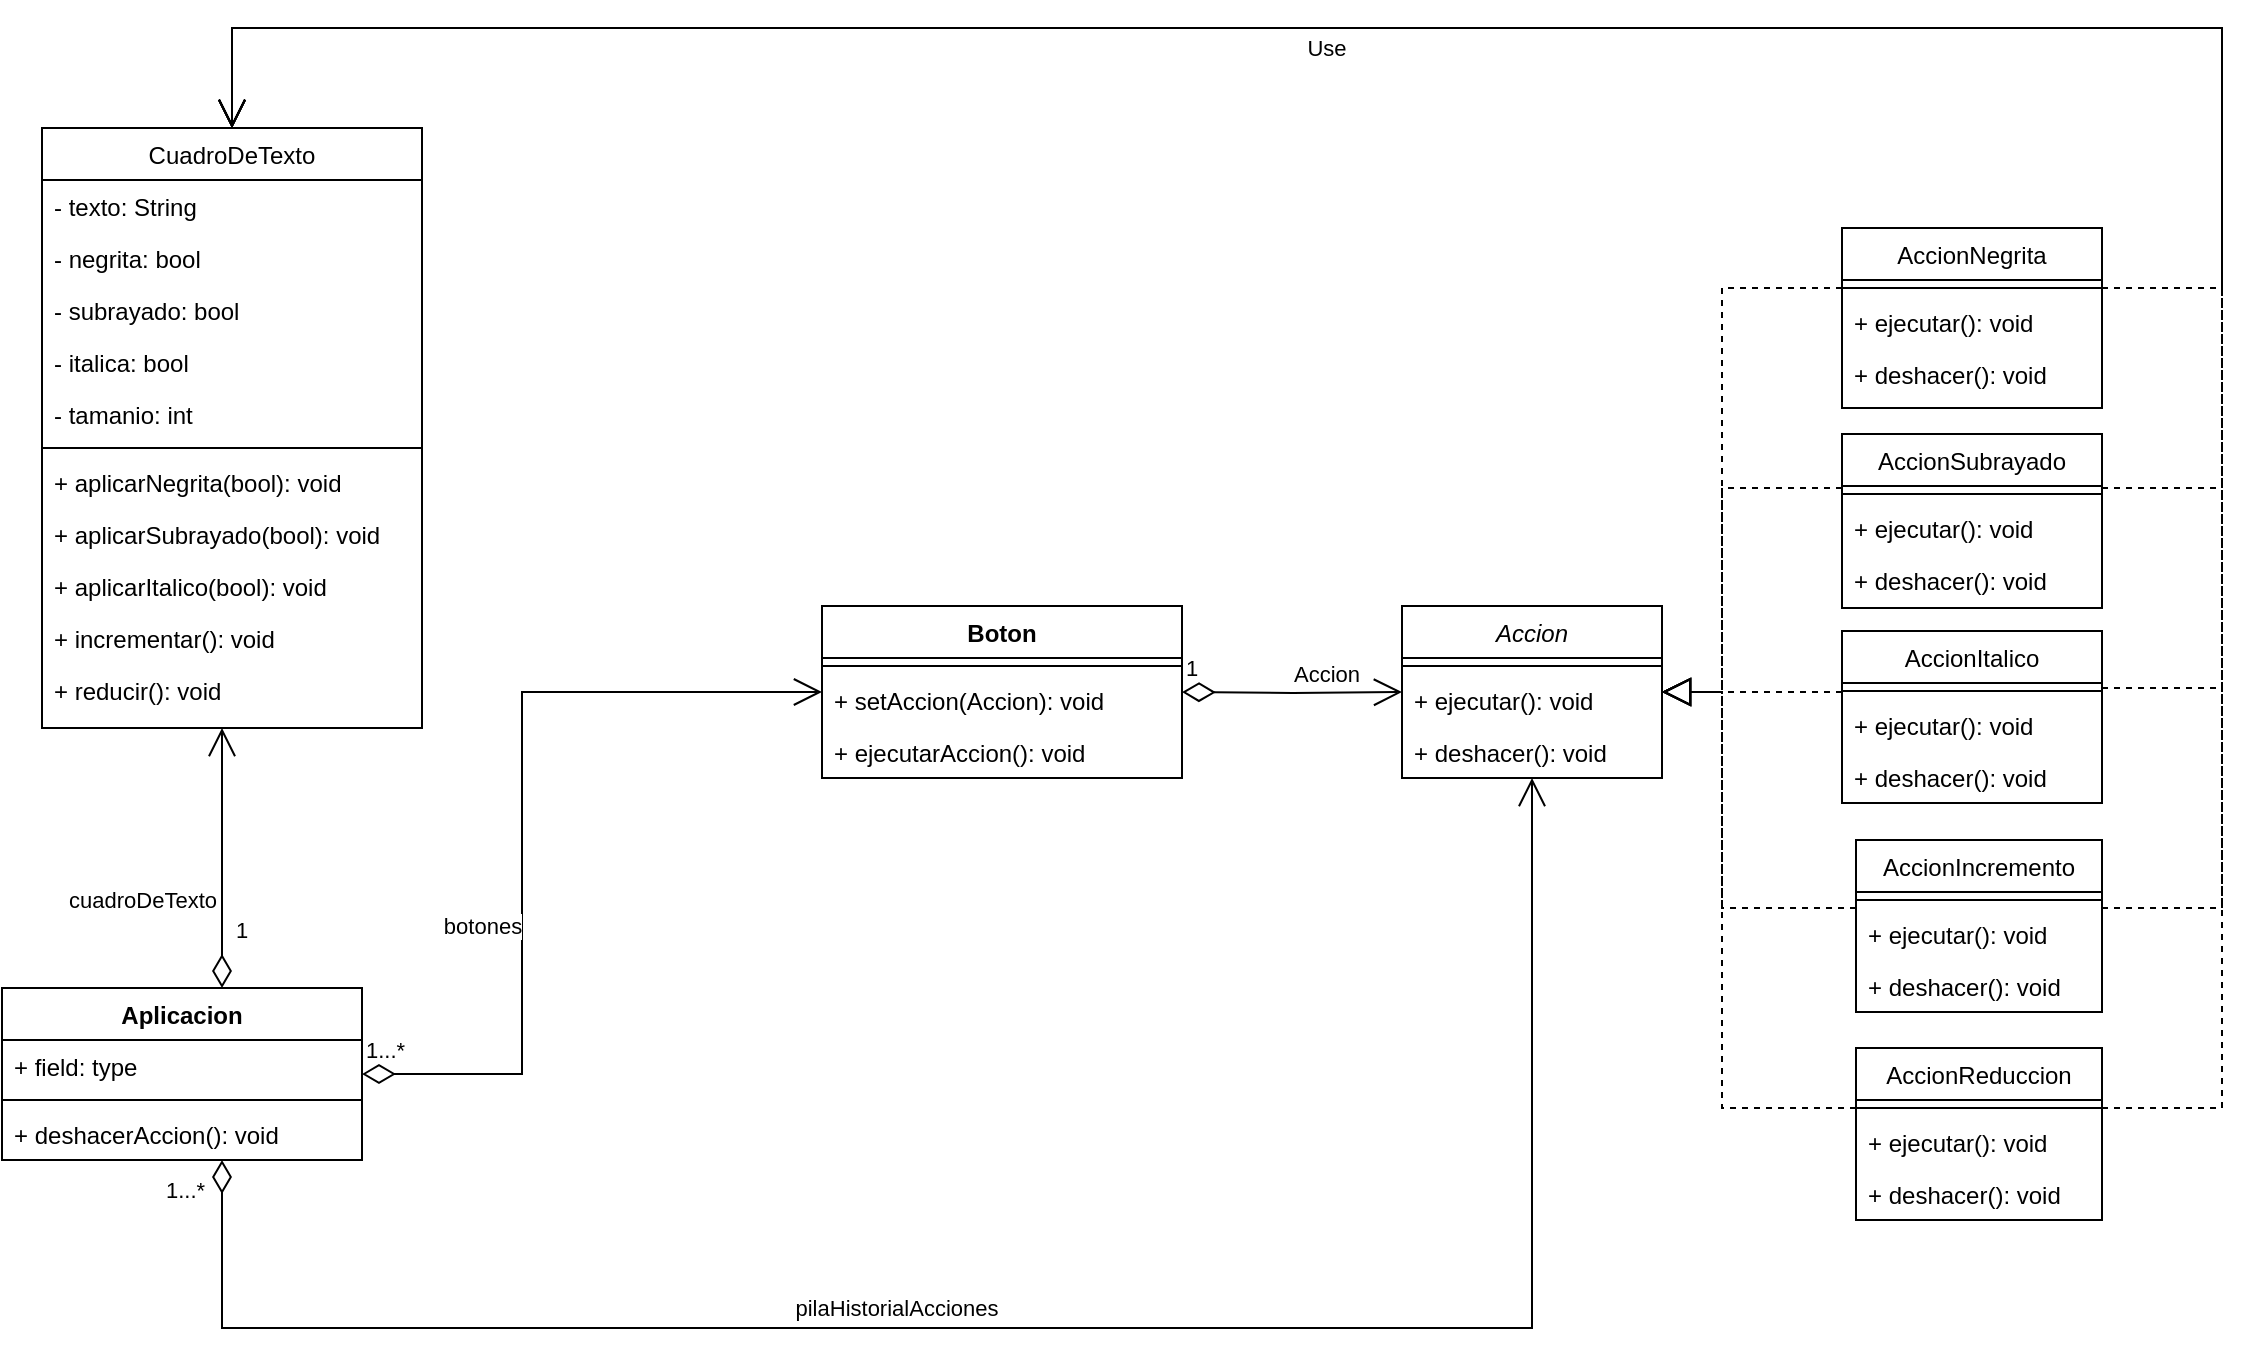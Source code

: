 <mxfile version="24.4.2" type="device">
  <diagram id="C5RBs43oDa-KdzZeNtuy" name="Page-1">
    <mxGraphModel dx="2181" dy="1889" grid="1" gridSize="10" guides="1" tooltips="1" connect="1" arrows="1" fold="1" page="1" pageScale="1" pageWidth="827" pageHeight="1169" math="0" shadow="0">
      <root>
        <mxCell id="WIyWlLk6GJQsqaUBKTNV-0" />
        <mxCell id="WIyWlLk6GJQsqaUBKTNV-1" parent="WIyWlLk6GJQsqaUBKTNV-0" />
        <mxCell id="zkfFHV4jXpPFQw0GAbJ--0" value="Accion" style="swimlane;fontStyle=2;align=center;verticalAlign=top;childLayout=stackLayout;horizontal=1;startSize=26;horizontalStack=0;resizeParent=1;resizeLast=0;collapsible=1;marginBottom=0;rounded=0;shadow=0;strokeWidth=1;" parent="WIyWlLk6GJQsqaUBKTNV-1" vertex="1">
          <mxGeometry x="480" y="139" width="130" height="86" as="geometry">
            <mxRectangle x="230" y="140" width="160" height="26" as="alternateBounds" />
          </mxGeometry>
        </mxCell>
        <mxCell id="zkfFHV4jXpPFQw0GAbJ--4" value="" style="line;html=1;strokeWidth=1;align=left;verticalAlign=middle;spacingTop=-1;spacingLeft=3;spacingRight=3;rotatable=0;labelPosition=right;points=[];portConstraint=eastwest;" parent="zkfFHV4jXpPFQw0GAbJ--0" vertex="1">
          <mxGeometry y="26" width="130" height="8" as="geometry" />
        </mxCell>
        <mxCell id="zkfFHV4jXpPFQw0GAbJ--5" value="+ ejecutar(): void" style="text;align=left;verticalAlign=top;spacingLeft=4;spacingRight=4;overflow=hidden;rotatable=0;points=[[0,0.5],[1,0.5]];portConstraint=eastwest;" parent="zkfFHV4jXpPFQw0GAbJ--0" vertex="1">
          <mxGeometry y="34" width="130" height="26" as="geometry" />
        </mxCell>
        <mxCell id="qVFh0WXHHW5tY55rzqC2-20" value="+ deshacer(): void" style="text;align=left;verticalAlign=top;spacingLeft=4;spacingRight=4;overflow=hidden;rotatable=0;points=[[0,0.5],[1,0.5]];portConstraint=eastwest;" parent="zkfFHV4jXpPFQw0GAbJ--0" vertex="1">
          <mxGeometry y="60" width="130" height="26" as="geometry" />
        </mxCell>
        <mxCell id="zkfFHV4jXpPFQw0GAbJ--13" value="AccionNegrita" style="swimlane;fontStyle=0;align=center;verticalAlign=top;childLayout=stackLayout;horizontal=1;startSize=26;horizontalStack=0;resizeParent=1;resizeLast=0;collapsible=1;marginBottom=0;rounded=0;shadow=0;strokeWidth=1;" parent="WIyWlLk6GJQsqaUBKTNV-1" vertex="1">
          <mxGeometry x="700" y="-50" width="130" height="90" as="geometry">
            <mxRectangle x="340" y="380" width="170" height="26" as="alternateBounds" />
          </mxGeometry>
        </mxCell>
        <mxCell id="zkfFHV4jXpPFQw0GAbJ--15" value="" style="line;html=1;strokeWidth=1;align=left;verticalAlign=middle;spacingTop=-1;spacingLeft=3;spacingRight=3;rotatable=0;labelPosition=right;points=[];portConstraint=eastwest;" parent="zkfFHV4jXpPFQw0GAbJ--13" vertex="1">
          <mxGeometry y="26" width="130" height="8" as="geometry" />
        </mxCell>
        <mxCell id="qVFh0WXHHW5tY55rzqC2-41" value="+ ejecutar(): void" style="text;align=left;verticalAlign=top;spacingLeft=4;spacingRight=4;overflow=hidden;rotatable=0;points=[[0,0.5],[1,0.5]];portConstraint=eastwest;" parent="zkfFHV4jXpPFQw0GAbJ--13" vertex="1">
          <mxGeometry y="34" width="130" height="26" as="geometry" />
        </mxCell>
        <mxCell id="qVFh0WXHHW5tY55rzqC2-31" value="+ deshacer(): void" style="text;align=left;verticalAlign=top;spacingLeft=4;spacingRight=4;overflow=hidden;rotatable=0;points=[[0,0.5],[1,0.5]];portConstraint=eastwest;" parent="zkfFHV4jXpPFQw0GAbJ--13" vertex="1">
          <mxGeometry y="60" width="130" height="26" as="geometry" />
        </mxCell>
        <mxCell id="zkfFHV4jXpPFQw0GAbJ--17" value="CuadroDeTexto" style="swimlane;fontStyle=0;align=center;verticalAlign=top;childLayout=stackLayout;horizontal=1;startSize=26;horizontalStack=0;resizeParent=1;resizeLast=0;collapsible=1;marginBottom=0;rounded=0;shadow=0;strokeWidth=1;" parent="WIyWlLk6GJQsqaUBKTNV-1" vertex="1">
          <mxGeometry x="-200" y="-100" width="190" height="300" as="geometry">
            <mxRectangle x="550" y="140" width="160" height="26" as="alternateBounds" />
          </mxGeometry>
        </mxCell>
        <mxCell id="qVFh0WXHHW5tY55rzqC2-0" value="- texto: String" style="text;align=left;verticalAlign=top;spacingLeft=4;spacingRight=4;overflow=hidden;rotatable=0;points=[[0,0.5],[1,0.5]];portConstraint=eastwest;" parent="zkfFHV4jXpPFQw0GAbJ--17" vertex="1">
          <mxGeometry y="26" width="190" height="26" as="geometry" />
        </mxCell>
        <mxCell id="zkfFHV4jXpPFQw0GAbJ--18" value="- negrita: bool" style="text;align=left;verticalAlign=top;spacingLeft=4;spacingRight=4;overflow=hidden;rotatable=0;points=[[0,0.5],[1,0.5]];portConstraint=eastwest;" parent="zkfFHV4jXpPFQw0GAbJ--17" vertex="1">
          <mxGeometry y="52" width="190" height="26" as="geometry" />
        </mxCell>
        <mxCell id="zkfFHV4jXpPFQw0GAbJ--19" value="- subrayado: bool" style="text;align=left;verticalAlign=top;spacingLeft=4;spacingRight=4;overflow=hidden;rotatable=0;points=[[0,0.5],[1,0.5]];portConstraint=eastwest;rounded=0;shadow=0;html=0;" parent="zkfFHV4jXpPFQw0GAbJ--17" vertex="1">
          <mxGeometry y="78" width="190" height="26" as="geometry" />
        </mxCell>
        <mxCell id="zkfFHV4jXpPFQw0GAbJ--20" value="- italica: bool" style="text;align=left;verticalAlign=top;spacingLeft=4;spacingRight=4;overflow=hidden;rotatable=0;points=[[0,0.5],[1,0.5]];portConstraint=eastwest;rounded=0;shadow=0;html=0;" parent="zkfFHV4jXpPFQw0GAbJ--17" vertex="1">
          <mxGeometry y="104" width="190" height="26" as="geometry" />
        </mxCell>
        <mxCell id="zkfFHV4jXpPFQw0GAbJ--21" value="- tamanio: int" style="text;align=left;verticalAlign=top;spacingLeft=4;spacingRight=4;overflow=hidden;rotatable=0;points=[[0,0.5],[1,0.5]];portConstraint=eastwest;rounded=0;shadow=0;html=0;" parent="zkfFHV4jXpPFQw0GAbJ--17" vertex="1">
          <mxGeometry y="130" width="190" height="26" as="geometry" />
        </mxCell>
        <mxCell id="zkfFHV4jXpPFQw0GAbJ--23" value="" style="line;html=1;strokeWidth=1;align=left;verticalAlign=middle;spacingTop=-1;spacingLeft=3;spacingRight=3;rotatable=0;labelPosition=right;points=[];portConstraint=eastwest;" parent="zkfFHV4jXpPFQw0GAbJ--17" vertex="1">
          <mxGeometry y="156" width="190" height="8" as="geometry" />
        </mxCell>
        <mxCell id="zkfFHV4jXpPFQw0GAbJ--24" value="+ aplicarNegrita(bool): void" style="text;align=left;verticalAlign=top;spacingLeft=4;spacingRight=4;overflow=hidden;rotatable=0;points=[[0,0.5],[1,0.5]];portConstraint=eastwest;" parent="zkfFHV4jXpPFQw0GAbJ--17" vertex="1">
          <mxGeometry y="164" width="190" height="26" as="geometry" />
        </mxCell>
        <mxCell id="qVFh0WXHHW5tY55rzqC2-3" value="+ aplicarSubrayado(bool): void" style="text;align=left;verticalAlign=top;spacingLeft=4;spacingRight=4;overflow=hidden;rotatable=0;points=[[0,0.5],[1,0.5]];portConstraint=eastwest;" parent="zkfFHV4jXpPFQw0GAbJ--17" vertex="1">
          <mxGeometry y="190" width="190" height="26" as="geometry" />
        </mxCell>
        <mxCell id="qVFh0WXHHW5tY55rzqC2-4" value="+ aplicarItalico(bool): void" style="text;align=left;verticalAlign=top;spacingLeft=4;spacingRight=4;overflow=hidden;rotatable=0;points=[[0,0.5],[1,0.5]];portConstraint=eastwest;" parent="zkfFHV4jXpPFQw0GAbJ--17" vertex="1">
          <mxGeometry y="216" width="190" height="26" as="geometry" />
        </mxCell>
        <mxCell id="qVFh0WXHHW5tY55rzqC2-5" value="+ incrementar(): void" style="text;align=left;verticalAlign=top;spacingLeft=4;spacingRight=4;overflow=hidden;rotatable=0;points=[[0,0.5],[1,0.5]];portConstraint=eastwest;" parent="zkfFHV4jXpPFQw0GAbJ--17" vertex="1">
          <mxGeometry y="242" width="190" height="26" as="geometry" />
        </mxCell>
        <mxCell id="qVFh0WXHHW5tY55rzqC2-6" value="+ reducir(): void" style="text;align=left;verticalAlign=top;spacingLeft=4;spacingRight=4;overflow=hidden;rotatable=0;points=[[0,0.5],[1,0.5]];portConstraint=eastwest;" parent="zkfFHV4jXpPFQw0GAbJ--17" vertex="1">
          <mxGeometry y="268" width="190" height="26" as="geometry" />
        </mxCell>
        <mxCell id="qVFh0WXHHW5tY55rzqC2-1" value="1" style="endArrow=open;html=1;endSize=12;startArrow=diamondThin;startSize=14;startFill=0;edgeStyle=orthogonalEdgeStyle;align=left;verticalAlign=bottom;rounded=0;" parent="WIyWlLk6GJQsqaUBKTNV-1" target="zkfFHV4jXpPFQw0GAbJ--0" edge="1">
          <mxGeometry x="-1" y="3" relative="1" as="geometry">
            <mxPoint x="370" y="182" as="sourcePoint" />
            <mxPoint x="450" y="180" as="targetPoint" />
          </mxGeometry>
        </mxCell>
        <mxCell id="qVFh0WXHHW5tY55rzqC2-2" value="Accion" style="edgeLabel;html=1;align=center;verticalAlign=middle;resizable=0;points=[];" parent="qVFh0WXHHW5tY55rzqC2-1" vertex="1" connectable="0">
          <mxGeometry x="0.478" y="1" relative="1" as="geometry">
            <mxPoint x="-9" y="-8" as="offset" />
          </mxGeometry>
        </mxCell>
        <mxCell id="qVFh0WXHHW5tY55rzqC2-7" value="AccionSubrayado" style="swimlane;fontStyle=0;align=center;verticalAlign=top;childLayout=stackLayout;horizontal=1;startSize=26;horizontalStack=0;resizeParent=1;resizeLast=0;collapsible=1;marginBottom=0;rounded=0;shadow=0;strokeWidth=1;" parent="WIyWlLk6GJQsqaUBKTNV-1" vertex="1">
          <mxGeometry x="700" y="53" width="130" height="87" as="geometry">
            <mxRectangle x="340" y="380" width="170" height="26" as="alternateBounds" />
          </mxGeometry>
        </mxCell>
        <mxCell id="qVFh0WXHHW5tY55rzqC2-8" value="" style="line;html=1;strokeWidth=1;align=left;verticalAlign=middle;spacingTop=-1;spacingLeft=3;spacingRight=3;rotatable=0;labelPosition=right;points=[];portConstraint=eastwest;" parent="qVFh0WXHHW5tY55rzqC2-7" vertex="1">
          <mxGeometry y="26" width="130" height="8" as="geometry" />
        </mxCell>
        <mxCell id="qVFh0WXHHW5tY55rzqC2-42" value="+ ejecutar(): void" style="text;align=left;verticalAlign=top;spacingLeft=4;spacingRight=4;overflow=hidden;rotatable=0;points=[[0,0.5],[1,0.5]];portConstraint=eastwest;" parent="qVFh0WXHHW5tY55rzqC2-7" vertex="1">
          <mxGeometry y="34" width="130" height="26" as="geometry" />
        </mxCell>
        <mxCell id="qVFh0WXHHW5tY55rzqC2-32" value="+ deshacer(): void" style="text;align=left;verticalAlign=top;spacingLeft=4;spacingRight=4;overflow=hidden;rotatable=0;points=[[0,0.5],[1,0.5]];portConstraint=eastwest;" parent="qVFh0WXHHW5tY55rzqC2-7" vertex="1">
          <mxGeometry y="60" width="130" height="26" as="geometry" />
        </mxCell>
        <mxCell id="qVFh0WXHHW5tY55rzqC2-10" value="AccionItalico" style="swimlane;fontStyle=0;align=center;verticalAlign=top;childLayout=stackLayout;horizontal=1;startSize=26;horizontalStack=0;resizeParent=1;resizeLast=0;collapsible=1;marginBottom=0;rounded=0;shadow=0;strokeWidth=1;" parent="WIyWlLk6GJQsqaUBKTNV-1" vertex="1">
          <mxGeometry x="700" y="151.5" width="130" height="86" as="geometry">
            <mxRectangle x="340" y="380" width="170" height="26" as="alternateBounds" />
          </mxGeometry>
        </mxCell>
        <mxCell id="qVFh0WXHHW5tY55rzqC2-11" value="" style="line;html=1;strokeWidth=1;align=left;verticalAlign=middle;spacingTop=-1;spacingLeft=3;spacingRight=3;rotatable=0;labelPosition=right;points=[];portConstraint=eastwest;" parent="qVFh0WXHHW5tY55rzqC2-10" vertex="1">
          <mxGeometry y="26" width="130" height="8" as="geometry" />
        </mxCell>
        <mxCell id="qVFh0WXHHW5tY55rzqC2-12" value="+ ejecutar(): void" style="text;align=left;verticalAlign=top;spacingLeft=4;spacingRight=4;overflow=hidden;rotatable=0;points=[[0,0.5],[1,0.5]];portConstraint=eastwest;" parent="qVFh0WXHHW5tY55rzqC2-10" vertex="1">
          <mxGeometry y="34" width="130" height="26" as="geometry" />
        </mxCell>
        <mxCell id="qVFh0WXHHW5tY55rzqC2-33" value="+ deshacer(): void" style="text;align=left;verticalAlign=top;spacingLeft=4;spacingRight=4;overflow=hidden;rotatable=0;points=[[0,0.5],[1,0.5]];portConstraint=eastwest;" parent="qVFh0WXHHW5tY55rzqC2-10" vertex="1">
          <mxGeometry y="60" width="130" height="26" as="geometry" />
        </mxCell>
        <mxCell id="qVFh0WXHHW5tY55rzqC2-13" value="AccionIncremento" style="swimlane;fontStyle=0;align=center;verticalAlign=top;childLayout=stackLayout;horizontal=1;startSize=26;horizontalStack=0;resizeParent=1;resizeLast=0;collapsible=1;marginBottom=0;rounded=0;shadow=0;strokeWidth=1;" parent="WIyWlLk6GJQsqaUBKTNV-1" vertex="1">
          <mxGeometry x="707" y="256" width="123" height="86" as="geometry">
            <mxRectangle x="340" y="380" width="170" height="26" as="alternateBounds" />
          </mxGeometry>
        </mxCell>
        <mxCell id="qVFh0WXHHW5tY55rzqC2-14" value="" style="line;html=1;strokeWidth=1;align=left;verticalAlign=middle;spacingTop=-1;spacingLeft=3;spacingRight=3;rotatable=0;labelPosition=right;points=[];portConstraint=eastwest;" parent="qVFh0WXHHW5tY55rzqC2-13" vertex="1">
          <mxGeometry y="26" width="123" height="8" as="geometry" />
        </mxCell>
        <mxCell id="qVFh0WXHHW5tY55rzqC2-15" value="+ ejecutar(): void" style="text;align=left;verticalAlign=top;spacingLeft=4;spacingRight=4;overflow=hidden;rotatable=0;points=[[0,0.5],[1,0.5]];portConstraint=eastwest;" parent="qVFh0WXHHW5tY55rzqC2-13" vertex="1">
          <mxGeometry y="34" width="123" height="26" as="geometry" />
        </mxCell>
        <mxCell id="qVFh0WXHHW5tY55rzqC2-34" value="+ deshacer(): void" style="text;align=left;verticalAlign=top;spacingLeft=4;spacingRight=4;overflow=hidden;rotatable=0;points=[[0,0.5],[1,0.5]];portConstraint=eastwest;" parent="qVFh0WXHHW5tY55rzqC2-13" vertex="1">
          <mxGeometry y="60" width="123" height="26" as="geometry" />
        </mxCell>
        <mxCell id="qVFh0WXHHW5tY55rzqC2-16" value="AccionReduccion" style="swimlane;fontStyle=0;align=center;verticalAlign=top;childLayout=stackLayout;horizontal=1;startSize=26;horizontalStack=0;resizeParent=1;resizeLast=0;collapsible=1;marginBottom=0;rounded=0;shadow=0;strokeWidth=1;" parent="WIyWlLk6GJQsqaUBKTNV-1" vertex="1">
          <mxGeometry x="707" y="360" width="123" height="86" as="geometry">
            <mxRectangle x="340" y="380" width="170" height="26" as="alternateBounds" />
          </mxGeometry>
        </mxCell>
        <mxCell id="qVFh0WXHHW5tY55rzqC2-17" value="" style="line;html=1;strokeWidth=1;align=left;verticalAlign=middle;spacingTop=-1;spacingLeft=3;spacingRight=3;rotatable=0;labelPosition=right;points=[];portConstraint=eastwest;" parent="qVFh0WXHHW5tY55rzqC2-16" vertex="1">
          <mxGeometry y="26" width="123" height="8" as="geometry" />
        </mxCell>
        <mxCell id="qVFh0WXHHW5tY55rzqC2-18" value="+ ejecutar(): void" style="text;align=left;verticalAlign=top;spacingLeft=4;spacingRight=4;overflow=hidden;rotatable=0;points=[[0,0.5],[1,0.5]];portConstraint=eastwest;" parent="qVFh0WXHHW5tY55rzqC2-16" vertex="1">
          <mxGeometry y="34" width="123" height="26" as="geometry" />
        </mxCell>
        <mxCell id="qVFh0WXHHW5tY55rzqC2-35" value="+ deshacer(): void" style="text;align=left;verticalAlign=top;spacingLeft=4;spacingRight=4;overflow=hidden;rotatable=0;points=[[0,0.5],[1,0.5]];portConstraint=eastwest;" parent="qVFh0WXHHW5tY55rzqC2-16" vertex="1">
          <mxGeometry y="60" width="123" height="26" as="geometry" />
        </mxCell>
        <mxCell id="qVFh0WXHHW5tY55rzqC2-21" value="" style="endArrow=block;dashed=1;endFill=0;endSize=12;html=1;rounded=0;edgeStyle=orthogonalEdgeStyle;" parent="WIyWlLk6GJQsqaUBKTNV-1" source="zkfFHV4jXpPFQw0GAbJ--13" target="zkfFHV4jXpPFQw0GAbJ--0" edge="1">
          <mxGeometry width="160" relative="1" as="geometry">
            <mxPoint x="400" y="310" as="sourcePoint" />
            <mxPoint x="560" y="310" as="targetPoint" />
            <Array as="points">
              <mxPoint x="640" y="-20" />
              <mxPoint x="640" y="182" />
            </Array>
          </mxGeometry>
        </mxCell>
        <mxCell id="qVFh0WXHHW5tY55rzqC2-22" value="" style="endArrow=block;dashed=1;endFill=0;endSize=12;html=1;rounded=0;edgeStyle=orthogonalEdgeStyle;" parent="WIyWlLk6GJQsqaUBKTNV-1" source="qVFh0WXHHW5tY55rzqC2-7" target="zkfFHV4jXpPFQw0GAbJ--0" edge="1">
          <mxGeometry width="160" relative="1" as="geometry">
            <mxPoint x="680" y="21" as="sourcePoint" />
            <mxPoint x="620" y="192" as="targetPoint" />
            <Array as="points">
              <mxPoint x="640" y="80" />
              <mxPoint x="640" y="182" />
            </Array>
          </mxGeometry>
        </mxCell>
        <mxCell id="qVFh0WXHHW5tY55rzqC2-23" value="" style="endArrow=block;dashed=1;endFill=0;endSize=12;html=1;rounded=0;edgeStyle=orthogonalEdgeStyle;" parent="WIyWlLk6GJQsqaUBKTNV-1" source="qVFh0WXHHW5tY55rzqC2-10" target="zkfFHV4jXpPFQw0GAbJ--0" edge="1">
          <mxGeometry width="160" relative="1" as="geometry">
            <mxPoint x="680" y="21" as="sourcePoint" />
            <mxPoint x="620" y="200" as="targetPoint" />
            <Array as="points">
              <mxPoint x="630" y="182" />
              <mxPoint x="630" y="182" />
            </Array>
          </mxGeometry>
        </mxCell>
        <mxCell id="qVFh0WXHHW5tY55rzqC2-24" value="" style="endArrow=block;dashed=1;endFill=0;endSize=12;html=1;rounded=0;edgeStyle=orthogonalEdgeStyle;" parent="WIyWlLk6GJQsqaUBKTNV-1" source="qVFh0WXHHW5tY55rzqC2-13" target="zkfFHV4jXpPFQw0GAbJ--0" edge="1">
          <mxGeometry width="160" relative="1" as="geometry">
            <mxPoint x="680" y="21" as="sourcePoint" />
            <mxPoint x="620" y="192" as="targetPoint" />
            <Array as="points">
              <mxPoint x="640" y="290" />
              <mxPoint x="640" y="182" />
            </Array>
          </mxGeometry>
        </mxCell>
        <mxCell id="qVFh0WXHHW5tY55rzqC2-25" value="" style="endArrow=block;dashed=1;endFill=0;endSize=12;html=1;rounded=0;edgeStyle=orthogonalEdgeStyle;" parent="WIyWlLk6GJQsqaUBKTNV-1" source="qVFh0WXHHW5tY55rzqC2-16" target="zkfFHV4jXpPFQw0GAbJ--0" edge="1">
          <mxGeometry width="160" relative="1" as="geometry">
            <mxPoint x="680" y="311" as="sourcePoint" />
            <mxPoint x="620" y="192" as="targetPoint" />
            <Array as="points">
              <mxPoint x="640" y="390" />
              <mxPoint x="640" y="182" />
            </Array>
          </mxGeometry>
        </mxCell>
        <mxCell id="qVFh0WXHHW5tY55rzqC2-26" value="Use" style="endArrow=open;endSize=12;dashed=1;html=1;rounded=0;edgeStyle=orthogonalEdgeStyle;" parent="WIyWlLk6GJQsqaUBKTNV-1" source="zkfFHV4jXpPFQw0GAbJ--13" target="zkfFHV4jXpPFQw0GAbJ--17" edge="1">
          <mxGeometry x="0.035" y="10" width="160" relative="1" as="geometry">
            <mxPoint x="360" y="-20" as="sourcePoint" />
            <mxPoint x="520" y="-20" as="targetPoint" />
            <Array as="points">
              <mxPoint x="890" y="-20" />
              <mxPoint x="890" y="-150" />
              <mxPoint x="-105" y="-150" />
            </Array>
            <mxPoint x="1" as="offset" />
          </mxGeometry>
        </mxCell>
        <mxCell id="qVFh0WXHHW5tY55rzqC2-27" value="" style="endArrow=open;endSize=12;dashed=1;html=1;rounded=0;edgeStyle=orthogonalEdgeStyle;" parent="WIyWlLk6GJQsqaUBKTNV-1" source="qVFh0WXHHW5tY55rzqC2-7" target="zkfFHV4jXpPFQw0GAbJ--17" edge="1">
          <mxGeometry width="160" relative="1" as="geometry">
            <mxPoint x="856" y="21" as="sourcePoint" />
            <mxPoint x="200" y="32" as="targetPoint" />
            <Array as="points">
              <mxPoint x="890" y="80" />
              <mxPoint x="890" y="-150" />
              <mxPoint x="-105" y="-150" />
            </Array>
          </mxGeometry>
        </mxCell>
        <mxCell id="qVFh0WXHHW5tY55rzqC2-28" value="" style="endArrow=open;endSize=12;dashed=1;html=1;rounded=0;edgeStyle=orthogonalEdgeStyle;" parent="WIyWlLk6GJQsqaUBKTNV-1" source="qVFh0WXHHW5tY55rzqC2-10" target="zkfFHV4jXpPFQw0GAbJ--17" edge="1">
          <mxGeometry width="160" relative="1" as="geometry">
            <mxPoint x="856" y="111" as="sourcePoint" />
            <mxPoint x="200" y="32" as="targetPoint" />
            <Array as="points">
              <mxPoint x="890" y="180" />
              <mxPoint x="890" y="-150" />
              <mxPoint x="-105" y="-150" />
            </Array>
          </mxGeometry>
        </mxCell>
        <mxCell id="qVFh0WXHHW5tY55rzqC2-29" value="" style="endArrow=open;endSize=12;dashed=1;html=1;rounded=0;edgeStyle=orthogonalEdgeStyle;" parent="WIyWlLk6GJQsqaUBKTNV-1" source="qVFh0WXHHW5tY55rzqC2-13" target="zkfFHV4jXpPFQw0GAbJ--17" edge="1">
          <mxGeometry width="160" relative="1" as="geometry">
            <mxPoint x="856" y="190" as="sourcePoint" />
            <mxPoint x="200" y="32" as="targetPoint" />
            <Array as="points">
              <mxPoint x="890" y="290" />
              <mxPoint x="890" y="-150" />
              <mxPoint x="-105" y="-150" />
            </Array>
          </mxGeometry>
        </mxCell>
        <mxCell id="qVFh0WXHHW5tY55rzqC2-30" value="" style="endArrow=open;endSize=12;dashed=1;html=1;rounded=0;edgeStyle=orthogonalEdgeStyle;" parent="WIyWlLk6GJQsqaUBKTNV-1" source="qVFh0WXHHW5tY55rzqC2-16" target="zkfFHV4jXpPFQw0GAbJ--17" edge="1">
          <mxGeometry width="160" relative="1" as="geometry">
            <mxPoint x="856" y="271" as="sourcePoint" />
            <mxPoint x="200" y="32" as="targetPoint" />
            <Array as="points">
              <mxPoint x="890" y="390" />
              <mxPoint x="890" y="-150" />
              <mxPoint x="-105" y="-150" />
            </Array>
          </mxGeometry>
        </mxCell>
        <mxCell id="qVFh0WXHHW5tY55rzqC2-36" value="Boton" style="swimlane;fontStyle=1;align=center;verticalAlign=top;childLayout=stackLayout;horizontal=1;startSize=26;horizontalStack=0;resizeParent=1;resizeParentMax=0;resizeLast=0;collapsible=1;marginBottom=0;whiteSpace=wrap;html=1;" parent="WIyWlLk6GJQsqaUBKTNV-1" vertex="1">
          <mxGeometry x="190" y="139" width="180" height="86" as="geometry" />
        </mxCell>
        <mxCell id="qVFh0WXHHW5tY55rzqC2-38" value="" style="line;strokeWidth=1;fillColor=none;align=left;verticalAlign=middle;spacingTop=-1;spacingLeft=3;spacingRight=3;rotatable=0;labelPosition=right;points=[];portConstraint=eastwest;strokeColor=inherit;" parent="qVFh0WXHHW5tY55rzqC2-36" vertex="1">
          <mxGeometry y="26" width="180" height="8" as="geometry" />
        </mxCell>
        <mxCell id="qVFh0WXHHW5tY55rzqC2-39" value="+ setAccion(Accion): void" style="text;strokeColor=none;fillColor=none;align=left;verticalAlign=top;spacingLeft=4;spacingRight=4;overflow=hidden;rotatable=0;points=[[0,0.5],[1,0.5]];portConstraint=eastwest;whiteSpace=wrap;html=1;" parent="qVFh0WXHHW5tY55rzqC2-36" vertex="1">
          <mxGeometry y="34" width="180" height="26" as="geometry" />
        </mxCell>
        <mxCell id="qVFh0WXHHW5tY55rzqC2-40" value="+ ejecutarAccion(): void" style="text;strokeColor=none;fillColor=none;align=left;verticalAlign=top;spacingLeft=4;spacingRight=4;overflow=hidden;rotatable=0;points=[[0,0.5],[1,0.5]];portConstraint=eastwest;whiteSpace=wrap;html=1;" parent="qVFh0WXHHW5tY55rzqC2-36" vertex="1">
          <mxGeometry y="60" width="180" height="26" as="geometry" />
        </mxCell>
        <mxCell id="qVFh0WXHHW5tY55rzqC2-43" value="Aplicacion" style="swimlane;fontStyle=1;align=center;verticalAlign=top;childLayout=stackLayout;horizontal=1;startSize=26;horizontalStack=0;resizeParent=1;resizeParentMax=0;resizeLast=0;collapsible=1;marginBottom=0;whiteSpace=wrap;html=1;" parent="WIyWlLk6GJQsqaUBKTNV-1" vertex="1">
          <mxGeometry x="-220" y="330" width="180" height="86" as="geometry" />
        </mxCell>
        <mxCell id="qVFh0WXHHW5tY55rzqC2-44" value="+ field: type" style="text;strokeColor=none;fillColor=none;align=left;verticalAlign=top;spacingLeft=4;spacingRight=4;overflow=hidden;rotatable=0;points=[[0,0.5],[1,0.5]];portConstraint=eastwest;whiteSpace=wrap;html=1;" parent="qVFh0WXHHW5tY55rzqC2-43" vertex="1">
          <mxGeometry y="26" width="180" height="26" as="geometry" />
        </mxCell>
        <mxCell id="qVFh0WXHHW5tY55rzqC2-45" value="" style="line;strokeWidth=1;fillColor=none;align=left;verticalAlign=middle;spacingTop=-1;spacingLeft=3;spacingRight=3;rotatable=0;labelPosition=right;points=[];portConstraint=eastwest;strokeColor=inherit;" parent="qVFh0WXHHW5tY55rzqC2-43" vertex="1">
          <mxGeometry y="52" width="180" height="8" as="geometry" />
        </mxCell>
        <mxCell id="qVFh0WXHHW5tY55rzqC2-46" value="+ deshacerAccion(): void" style="text;strokeColor=none;fillColor=none;align=left;verticalAlign=top;spacingLeft=4;spacingRight=4;overflow=hidden;rotatable=0;points=[[0,0.5],[1,0.5]];portConstraint=eastwest;whiteSpace=wrap;html=1;" parent="qVFh0WXHHW5tY55rzqC2-43" vertex="1">
          <mxGeometry y="60" width="180" height="26" as="geometry" />
        </mxCell>
        <mxCell id="qVFh0WXHHW5tY55rzqC2-47" value="1...*" style="endArrow=open;html=1;endSize=12;startArrow=diamondThin;startSize=14;startFill=0;edgeStyle=orthogonalEdgeStyle;align=left;verticalAlign=bottom;rounded=0;" parent="WIyWlLk6GJQsqaUBKTNV-1" source="qVFh0WXHHW5tY55rzqC2-43" target="qVFh0WXHHW5tY55rzqC2-36" edge="1">
          <mxGeometry x="-1" y="3" relative="1" as="geometry">
            <mxPoint x="-70" y="350" as="sourcePoint" />
            <mxPoint x="90" y="350" as="targetPoint" />
            <Array as="points">
              <mxPoint x="40" y="373" />
              <mxPoint x="40" y="182" />
            </Array>
          </mxGeometry>
        </mxCell>
        <mxCell id="A8JtPv125kXvpclU0em_-0" value="botones" style="edgeLabel;html=1;align=center;verticalAlign=middle;resizable=0;points=[];" vertex="1" connectable="0" parent="qVFh0WXHHW5tY55rzqC2-47">
          <mxGeometry x="-0.268" y="-2" relative="1" as="geometry">
            <mxPoint x="-22" as="offset" />
          </mxGeometry>
        </mxCell>
        <mxCell id="qVFh0WXHHW5tY55rzqC2-52" value="1...*" style="endArrow=open;html=1;endSize=12;startArrow=diamondThin;startSize=14;startFill=0;edgeStyle=orthogonalEdgeStyle;align=left;verticalAlign=bottom;rounded=0;" parent="WIyWlLk6GJQsqaUBKTNV-1" source="qVFh0WXHHW5tY55rzqC2-43" target="zkfFHV4jXpPFQw0GAbJ--0" edge="1">
          <mxGeometry x="-0.953" y="-30" relative="1" as="geometry">
            <mxPoint x="-110" y="383" as="sourcePoint" />
            <mxPoint x="170" y="500" as="targetPoint" />
            <Array as="points">
              <mxPoint x="-110" y="500" />
              <mxPoint x="545" y="500" />
            </Array>
            <mxPoint as="offset" />
          </mxGeometry>
        </mxCell>
        <mxCell id="qVFh0WXHHW5tY55rzqC2-53" value="pilaHistorialAcciones" style="edgeLabel;html=1;align=center;verticalAlign=middle;resizable=0;points=[];" parent="qVFh0WXHHW5tY55rzqC2-52" vertex="1" connectable="0">
          <mxGeometry x="-0.049" y="3" relative="1" as="geometry">
            <mxPoint x="-61" y="-7" as="offset" />
          </mxGeometry>
        </mxCell>
        <mxCell id="qVFh0WXHHW5tY55rzqC2-54" value="1" style="endArrow=open;html=1;endSize=12;startArrow=diamondThin;startSize=14;startFill=0;edgeStyle=orthogonalEdgeStyle;align=left;verticalAlign=bottom;rounded=0;" parent="WIyWlLk6GJQsqaUBKTNV-1" source="qVFh0WXHHW5tY55rzqC2-43" target="zkfFHV4jXpPFQw0GAbJ--17" edge="1">
          <mxGeometry x="-0.692" y="-5" relative="1" as="geometry">
            <mxPoint x="-30" y="383" as="sourcePoint" />
            <mxPoint x="280" y="192" as="targetPoint" />
            <Array as="points">
              <mxPoint x="-110" y="290" />
              <mxPoint x="-110" y="290" />
            </Array>
            <mxPoint as="offset" />
          </mxGeometry>
        </mxCell>
        <mxCell id="A8JtPv125kXvpclU0em_-1" value="cuadroDeTexto" style="edgeLabel;html=1;align=center;verticalAlign=middle;resizable=0;points=[];" vertex="1" connectable="0" parent="qVFh0WXHHW5tY55rzqC2-54">
          <mxGeometry x="0.302" y="-3" relative="1" as="geometry">
            <mxPoint x="-43" y="40" as="offset" />
          </mxGeometry>
        </mxCell>
      </root>
    </mxGraphModel>
  </diagram>
</mxfile>
